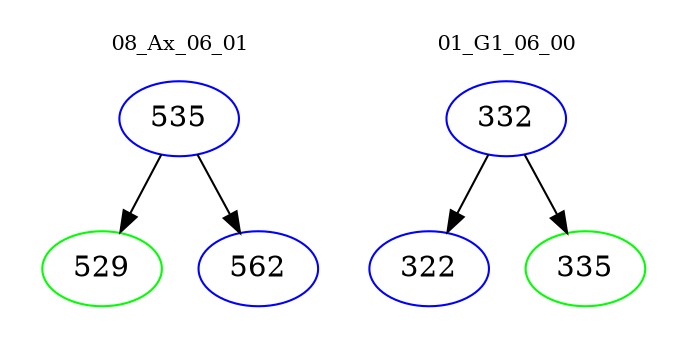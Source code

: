 digraph{
subgraph cluster_0 {
color = white
label = "08_Ax_06_01";
fontsize=10;
T0_535 [label="535", color="blue"]
T0_535 -> T0_529 [color="black"]
T0_529 [label="529", color="green"]
T0_535 -> T0_562 [color="black"]
T0_562 [label="562", color="blue"]
}
subgraph cluster_1 {
color = white
label = "01_G1_06_00";
fontsize=10;
T1_332 [label="332", color="blue"]
T1_332 -> T1_322 [color="black"]
T1_322 [label="322", color="blue"]
T1_332 -> T1_335 [color="black"]
T1_335 [label="335", color="green"]
}
}
